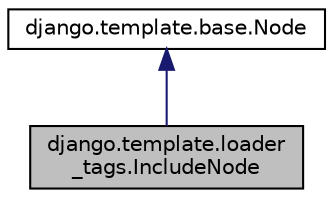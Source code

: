 digraph "django.template.loader_tags.IncludeNode"
{
 // LATEX_PDF_SIZE
  edge [fontname="Helvetica",fontsize="10",labelfontname="Helvetica",labelfontsize="10"];
  node [fontname="Helvetica",fontsize="10",shape=record];
  Node1 [label="django.template.loader\l_tags.IncludeNode",height=0.2,width=0.4,color="black", fillcolor="grey75", style="filled", fontcolor="black",tooltip=" "];
  Node2 -> Node1 [dir="back",color="midnightblue",fontsize="10",style="solid",fontname="Helvetica"];
  Node2 [label="django.template.base.Node",height=0.2,width=0.4,color="black", fillcolor="white", style="filled",URL="$classdjango_1_1template_1_1base_1_1_node.html",tooltip=" "];
}
